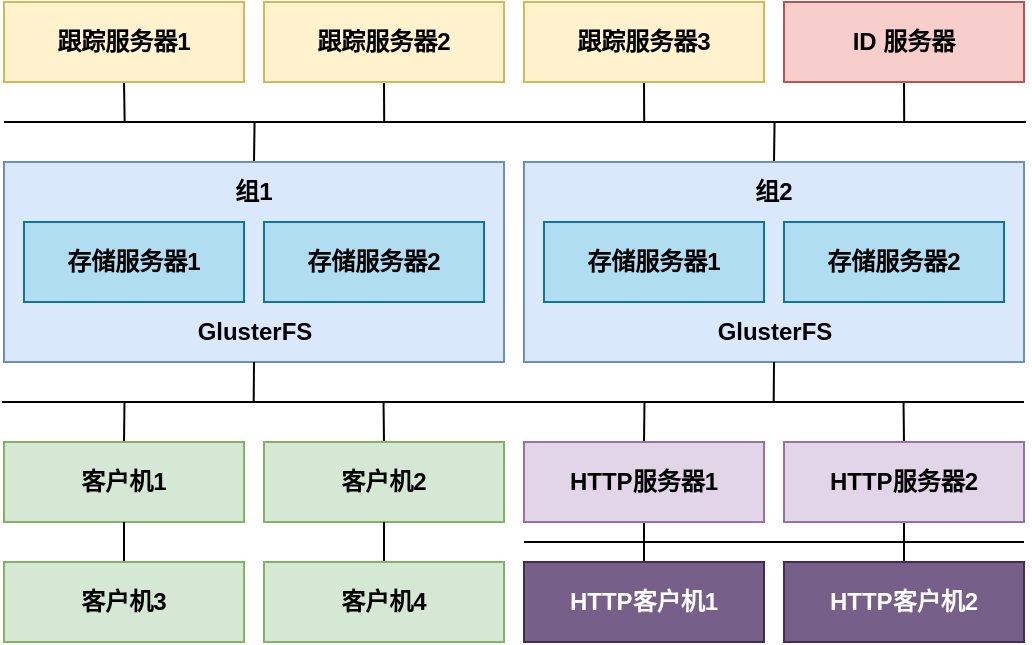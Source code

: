 <mxfile version="19.0.3" type="device"><diagram id="MxCKmhLVNlHri4S0MTzJ" name="第 1 页"><mxGraphModel dx="1078" dy="679" grid="1" gridSize="10" guides="1" tooltips="1" connect="1" arrows="1" fold="1" page="1" pageScale="1" pageWidth="1169" pageHeight="827" math="0" shadow="0"><root><mxCell id="0"/><mxCell id="1" parent="0"/><mxCell id="Forwn5VDAERHre0FWCKe-10" style="edgeStyle=orthogonalEdgeStyle;rounded=0;orthogonalLoop=1;jettySize=auto;html=1;exitX=0.5;exitY=1;exitDx=0;exitDy=0;endArrow=none;endFill=0;fontStyle=1" edge="1" parent="1" source="Forwn5VDAERHre0FWCKe-2"><mxGeometry relative="1" as="geometry"><mxPoint x="900.333" y="180" as="targetPoint"/></mxGeometry></mxCell><mxCell id="Forwn5VDAERHre0FWCKe-2" value="跟踪服务器1" style="rounded=0;whiteSpace=wrap;html=1;fillColor=#fff2cc;strokeColor=#d6b656;fontStyle=1" vertex="1" parent="1"><mxGeometry x="840" y="120" width="120" height="40" as="geometry"/></mxCell><mxCell id="Forwn5VDAERHre0FWCKe-11" style="edgeStyle=orthogonalEdgeStyle;orthogonalLoop=1;jettySize=auto;html=1;exitX=0.5;exitY=1;exitDx=0;exitDy=0;endArrow=none;endFill=0;fontStyle=1" edge="1" parent="1" source="Forwn5VDAERHre0FWCKe-3"><mxGeometry relative="1" as="geometry"><mxPoint x="1030.095" y="180" as="targetPoint"/></mxGeometry></mxCell><mxCell id="Forwn5VDAERHre0FWCKe-3" value="跟踪服务器2" style="rounded=0;whiteSpace=wrap;html=1;fillColor=#fff2cc;strokeColor=#d6b656;fontStyle=1" vertex="1" parent="1"><mxGeometry x="970" y="120" width="120" height="40" as="geometry"/></mxCell><mxCell id="Forwn5VDAERHre0FWCKe-12" style="edgeStyle=orthogonalEdgeStyle;orthogonalLoop=1;jettySize=auto;html=1;exitX=0.5;exitY=1;exitDx=0;exitDy=0;endArrow=none;endFill=0;fontStyle=1" edge="1" parent="1" source="Forwn5VDAERHre0FWCKe-4"><mxGeometry relative="1" as="geometry"><mxPoint x="1160.095" y="180" as="targetPoint"/></mxGeometry></mxCell><mxCell id="Forwn5VDAERHre0FWCKe-4" value="跟踪服务器3" style="rounded=0;whiteSpace=wrap;html=1;fillColor=#fff2cc;strokeColor=#d6b656;fontStyle=1" vertex="1" parent="1"><mxGeometry x="1100" y="120" width="120" height="40" as="geometry"/></mxCell><mxCell id="Forwn5VDAERHre0FWCKe-13" style="edgeStyle=orthogonalEdgeStyle;orthogonalLoop=1;jettySize=auto;html=1;exitX=0.5;exitY=1;exitDx=0;exitDy=0;endArrow=none;endFill=0;fontStyle=1" edge="1" parent="1" source="Forwn5VDAERHre0FWCKe-5"><mxGeometry relative="1" as="geometry"><mxPoint x="1290.095" y="180" as="targetPoint"/></mxGeometry></mxCell><mxCell id="Forwn5VDAERHre0FWCKe-5" value="ID 服务器" style="rounded=0;whiteSpace=wrap;html=1;fillColor=#f8cecc;strokeColor=#b85450;fontStyle=1" vertex="1" parent="1"><mxGeometry x="1230" y="120" width="120" height="40" as="geometry"/></mxCell><mxCell id="Forwn5VDAERHre0FWCKe-7" value="" style="endArrow=none;html=1;rounded=0;fontStyle=1" edge="1" parent="1"><mxGeometry width="50" height="50" relative="1" as="geometry"><mxPoint x="840" y="180" as="sourcePoint"/><mxPoint x="1350.941" y="180" as="targetPoint"/></mxGeometry></mxCell><mxCell id="Forwn5VDAERHre0FWCKe-14" style="edgeStyle=orthogonalEdgeStyle;orthogonalLoop=1;jettySize=auto;html=1;exitX=0.5;exitY=0;exitDx=0;exitDy=0;endArrow=none;endFill=0;fontStyle=1" edge="1" parent="1" source="Forwn5VDAERHre0FWCKe-8"><mxGeometry relative="1" as="geometry"><mxPoint x="965.286" y="180" as="targetPoint"/></mxGeometry></mxCell><mxCell id="Forwn5VDAERHre0FWCKe-8" value="" style="rounded=0;whiteSpace=wrap;html=1;fillColor=#dae8fc;strokeColor=#6c8ebf;fontStyle=1" vertex="1" parent="1"><mxGeometry x="840" y="200" width="250" height="100" as="geometry"/></mxCell><mxCell id="Forwn5VDAERHre0FWCKe-15" style="edgeStyle=orthogonalEdgeStyle;orthogonalLoop=1;jettySize=auto;html=1;exitX=0.5;exitY=0;exitDx=0;exitDy=0;endArrow=none;endFill=0;fontStyle=1" edge="1" parent="1"><mxGeometry relative="1" as="geometry"><mxPoint x="1225.286" y="180" as="targetPoint"/><mxPoint x="1225" y="200" as="sourcePoint"/></mxGeometry></mxCell><mxCell id="Forwn5VDAERHre0FWCKe-16" value="组1" style="text;html=1;strokeColor=none;fillColor=none;align=center;verticalAlign=middle;whiteSpace=wrap;rounded=0;fontStyle=1" vertex="1" parent="1"><mxGeometry x="935" y="200" width="60" height="30" as="geometry"/></mxCell><mxCell id="Forwn5VDAERHre0FWCKe-18" value="存储服务器1" style="rounded=0;whiteSpace=wrap;html=1;fillColor=#b1ddf0;strokeColor=#10739e;fontStyle=1" vertex="1" parent="1"><mxGeometry x="850" y="230" width="110" height="40" as="geometry"/></mxCell><mxCell id="Forwn5VDAERHre0FWCKe-19" value="存储服务器2" style="rounded=0;whiteSpace=wrap;html=1;fillColor=#b1ddf0;strokeColor=#10739e;fontStyle=1" vertex="1" parent="1"><mxGeometry x="970" y="230" width="110" height="40" as="geometry"/></mxCell><mxCell id="Forwn5VDAERHre0FWCKe-35" style="edgeStyle=orthogonalEdgeStyle;orthogonalLoop=1;jettySize=auto;html=1;exitX=0.5;exitY=1;exitDx=0;exitDy=0;endArrow=none;endFill=0;" edge="1" parent="1" source="Forwn5VDAERHre0FWCKe-20"><mxGeometry relative="1" as="geometry"><mxPoint x="964.846" y="320" as="targetPoint"/></mxGeometry></mxCell><mxCell id="Forwn5VDAERHre0FWCKe-20" value="GlusterFS" style="text;html=1;strokeColor=none;fillColor=none;align=center;verticalAlign=middle;whiteSpace=wrap;rounded=0;fontStyle=1" vertex="1" parent="1"><mxGeometry x="927.5" y="270" width="75" height="30" as="geometry"/></mxCell><mxCell id="Forwn5VDAERHre0FWCKe-22" value="" style="rounded=0;whiteSpace=wrap;html=1;fillColor=#dae8fc;strokeColor=#6c8ebf;fontStyle=1" vertex="1" parent="1"><mxGeometry x="1100" y="200" width="250" height="100" as="geometry"/></mxCell><mxCell id="Forwn5VDAERHre0FWCKe-23" value="组2" style="text;html=1;strokeColor=none;fillColor=none;align=center;verticalAlign=middle;whiteSpace=wrap;rounded=0;fontStyle=1" vertex="1" parent="1"><mxGeometry x="1195" y="200" width="60" height="30" as="geometry"/></mxCell><mxCell id="Forwn5VDAERHre0FWCKe-24" value="存储服务器1" style="rounded=0;whiteSpace=wrap;html=1;fillColor=#b1ddf0;strokeColor=#10739e;fontStyle=1" vertex="1" parent="1"><mxGeometry x="1110" y="230" width="110" height="40" as="geometry"/></mxCell><mxCell id="Forwn5VDAERHre0FWCKe-25" value="存储服务器2" style="rounded=0;whiteSpace=wrap;html=1;fillColor=#b1ddf0;strokeColor=#10739e;fontStyle=1" vertex="1" parent="1"><mxGeometry x="1230" y="230" width="110" height="40" as="geometry"/></mxCell><mxCell id="Forwn5VDAERHre0FWCKe-34" style="edgeStyle=orthogonalEdgeStyle;orthogonalLoop=1;jettySize=auto;html=1;exitX=0.5;exitY=1;exitDx=0;exitDy=0;endArrow=none;endFill=0;" edge="1" parent="1" source="Forwn5VDAERHre0FWCKe-26"><mxGeometry relative="1" as="geometry"><mxPoint x="1224.846" y="320" as="targetPoint"/></mxGeometry></mxCell><mxCell id="Forwn5VDAERHre0FWCKe-26" value="GlusterFS" style="text;html=1;strokeColor=none;fillColor=none;align=center;verticalAlign=middle;whiteSpace=wrap;rounded=0;fontStyle=1" vertex="1" parent="1"><mxGeometry x="1187.5" y="270" width="75" height="30" as="geometry"/></mxCell><mxCell id="Forwn5VDAERHre0FWCKe-31" value="" style="endArrow=none;html=1;rounded=0;fontStyle=1" edge="1" parent="1"><mxGeometry width="50" height="50" relative="1" as="geometry"><mxPoint x="839.06" y="320" as="sourcePoint"/><mxPoint x="1350.001" y="320" as="targetPoint"/></mxGeometry></mxCell><mxCell id="Forwn5VDAERHre0FWCKe-38" style="edgeStyle=orthogonalEdgeStyle;orthogonalLoop=1;jettySize=auto;html=1;exitX=0.5;exitY=0;exitDx=0;exitDy=0;endArrow=none;endFill=0;" edge="1" parent="1" source="Forwn5VDAERHre0FWCKe-36"><mxGeometry relative="1" as="geometry"><mxPoint x="900.238" y="320" as="targetPoint"/></mxGeometry></mxCell><mxCell id="Forwn5VDAERHre0FWCKe-36" value="客户机1" style="rounded=0;whiteSpace=wrap;html=1;fillColor=#d5e8d4;strokeColor=#82b366;fontStyle=1" vertex="1" parent="1"><mxGeometry x="840" y="340" width="120" height="40" as="geometry"/></mxCell><mxCell id="Forwn5VDAERHre0FWCKe-39" style="edgeStyle=orthogonalEdgeStyle;orthogonalLoop=1;jettySize=auto;html=1;exitX=0.5;exitY=0;exitDx=0;exitDy=0;endArrow=none;endFill=0;" edge="1" parent="1" source="Forwn5VDAERHre0FWCKe-37"><mxGeometry relative="1" as="geometry"><mxPoint x="1029.762" y="320" as="targetPoint"/></mxGeometry></mxCell><mxCell id="Forwn5VDAERHre0FWCKe-37" value="客户机2" style="rounded=0;whiteSpace=wrap;html=1;fillColor=#d5e8d4;strokeColor=#82b366;fontStyle=1" vertex="1" parent="1"><mxGeometry x="970" y="340" width="120" height="40" as="geometry"/></mxCell><mxCell id="Forwn5VDAERHre0FWCKe-40" style="edgeStyle=orthogonalEdgeStyle;orthogonalLoop=1;jettySize=auto;html=1;exitX=0.5;exitY=0;exitDx=0;exitDy=0;endArrow=none;endFill=0;" edge="1" parent="1" source="Forwn5VDAERHre0FWCKe-41"><mxGeometry relative="1" as="geometry"><mxPoint x="1160.238" y="320" as="targetPoint"/></mxGeometry></mxCell><mxCell id="Forwn5VDAERHre0FWCKe-53" style="edgeStyle=orthogonalEdgeStyle;orthogonalLoop=1;jettySize=auto;html=1;exitX=0.5;exitY=1;exitDx=0;exitDy=0;entryX=0.5;entryY=0;entryDx=0;entryDy=0;endArrow=none;endFill=0;" edge="1" parent="1" source="Forwn5VDAERHre0FWCKe-41" target="Forwn5VDAERHre0FWCKe-51"><mxGeometry relative="1" as="geometry"/></mxCell><mxCell id="Forwn5VDAERHre0FWCKe-41" value="HTTP服务器1" style="rounded=0;whiteSpace=wrap;html=1;fillColor=#e1d5e7;strokeColor=#9673a6;fontStyle=1" vertex="1" parent="1"><mxGeometry x="1100" y="340" width="120" height="40" as="geometry"/></mxCell><mxCell id="Forwn5VDAERHre0FWCKe-42" style="edgeStyle=orthogonalEdgeStyle;orthogonalLoop=1;jettySize=auto;html=1;exitX=0.5;exitY=0;exitDx=0;exitDy=0;endArrow=none;endFill=0;" edge="1" parent="1" source="Forwn5VDAERHre0FWCKe-43"><mxGeometry relative="1" as="geometry"><mxPoint x="1289.762" y="320" as="targetPoint"/></mxGeometry></mxCell><mxCell id="Forwn5VDAERHre0FWCKe-54" style="edgeStyle=orthogonalEdgeStyle;orthogonalLoop=1;jettySize=auto;html=1;exitX=0.5;exitY=1;exitDx=0;exitDy=0;entryX=0.5;entryY=0;entryDx=0;entryDy=0;endArrow=none;endFill=0;" edge="1" parent="1" source="Forwn5VDAERHre0FWCKe-43" target="Forwn5VDAERHre0FWCKe-52"><mxGeometry relative="1" as="geometry"/></mxCell><mxCell id="Forwn5VDAERHre0FWCKe-43" value="HTTP服务器2" style="rounded=0;whiteSpace=wrap;html=1;fillColor=#e1d5e7;strokeColor=#9673a6;fontStyle=1" vertex="1" parent="1"><mxGeometry x="1230" y="340" width="120" height="40" as="geometry"/></mxCell><mxCell id="Forwn5VDAERHre0FWCKe-55" value="" style="edgeStyle=orthogonalEdgeStyle;orthogonalLoop=1;jettySize=auto;html=1;endArrow=none;endFill=0;" edge="1" parent="1" source="Forwn5VDAERHre0FWCKe-45" target="Forwn5VDAERHre0FWCKe-36"><mxGeometry relative="1" as="geometry"/></mxCell><mxCell id="Forwn5VDAERHre0FWCKe-45" value="客户机3" style="rounded=0;whiteSpace=wrap;html=1;fillColor=#d5e8d4;strokeColor=#82b366;fontStyle=1" vertex="1" parent="1"><mxGeometry x="840" y="400" width="120" height="40" as="geometry"/></mxCell><mxCell id="Forwn5VDAERHre0FWCKe-56" value="" style="edgeStyle=orthogonalEdgeStyle;orthogonalLoop=1;jettySize=auto;html=1;endArrow=none;endFill=0;" edge="1" parent="1" source="Forwn5VDAERHre0FWCKe-47" target="Forwn5VDAERHre0FWCKe-37"><mxGeometry relative="1" as="geometry"/></mxCell><mxCell id="Forwn5VDAERHre0FWCKe-47" value="客户机4" style="rounded=0;whiteSpace=wrap;html=1;fillColor=#d5e8d4;strokeColor=#82b366;fontStyle=1" vertex="1" parent="1"><mxGeometry x="970" y="400" width="120" height="40" as="geometry"/></mxCell><mxCell id="Forwn5VDAERHre0FWCKe-48" value="" style="endArrow=none;html=1;rounded=0;fontStyle=1" edge="1" parent="1"><mxGeometry width="50" height="50" relative="1" as="geometry"><mxPoint x="1100" y="390" as="sourcePoint"/><mxPoint x="1350.001" y="390.0" as="targetPoint"/></mxGeometry></mxCell><mxCell id="Forwn5VDAERHre0FWCKe-51" value="HTTP客户机1" style="rounded=0;whiteSpace=wrap;html=1;fillColor=#76608a;strokeColor=#432D57;fontStyle=1;fontColor=#ffffff;" vertex="1" parent="1"><mxGeometry x="1100" y="400" width="120" height="40" as="geometry"/></mxCell><mxCell id="Forwn5VDAERHre0FWCKe-52" value="HTTP客户机2" style="rounded=0;whiteSpace=wrap;html=1;fillColor=#76608a;strokeColor=#432D57;fontStyle=1;fontColor=#ffffff;" vertex="1" parent="1"><mxGeometry x="1230" y="400" width="120" height="40" as="geometry"/></mxCell></root></mxGraphModel></diagram></mxfile>